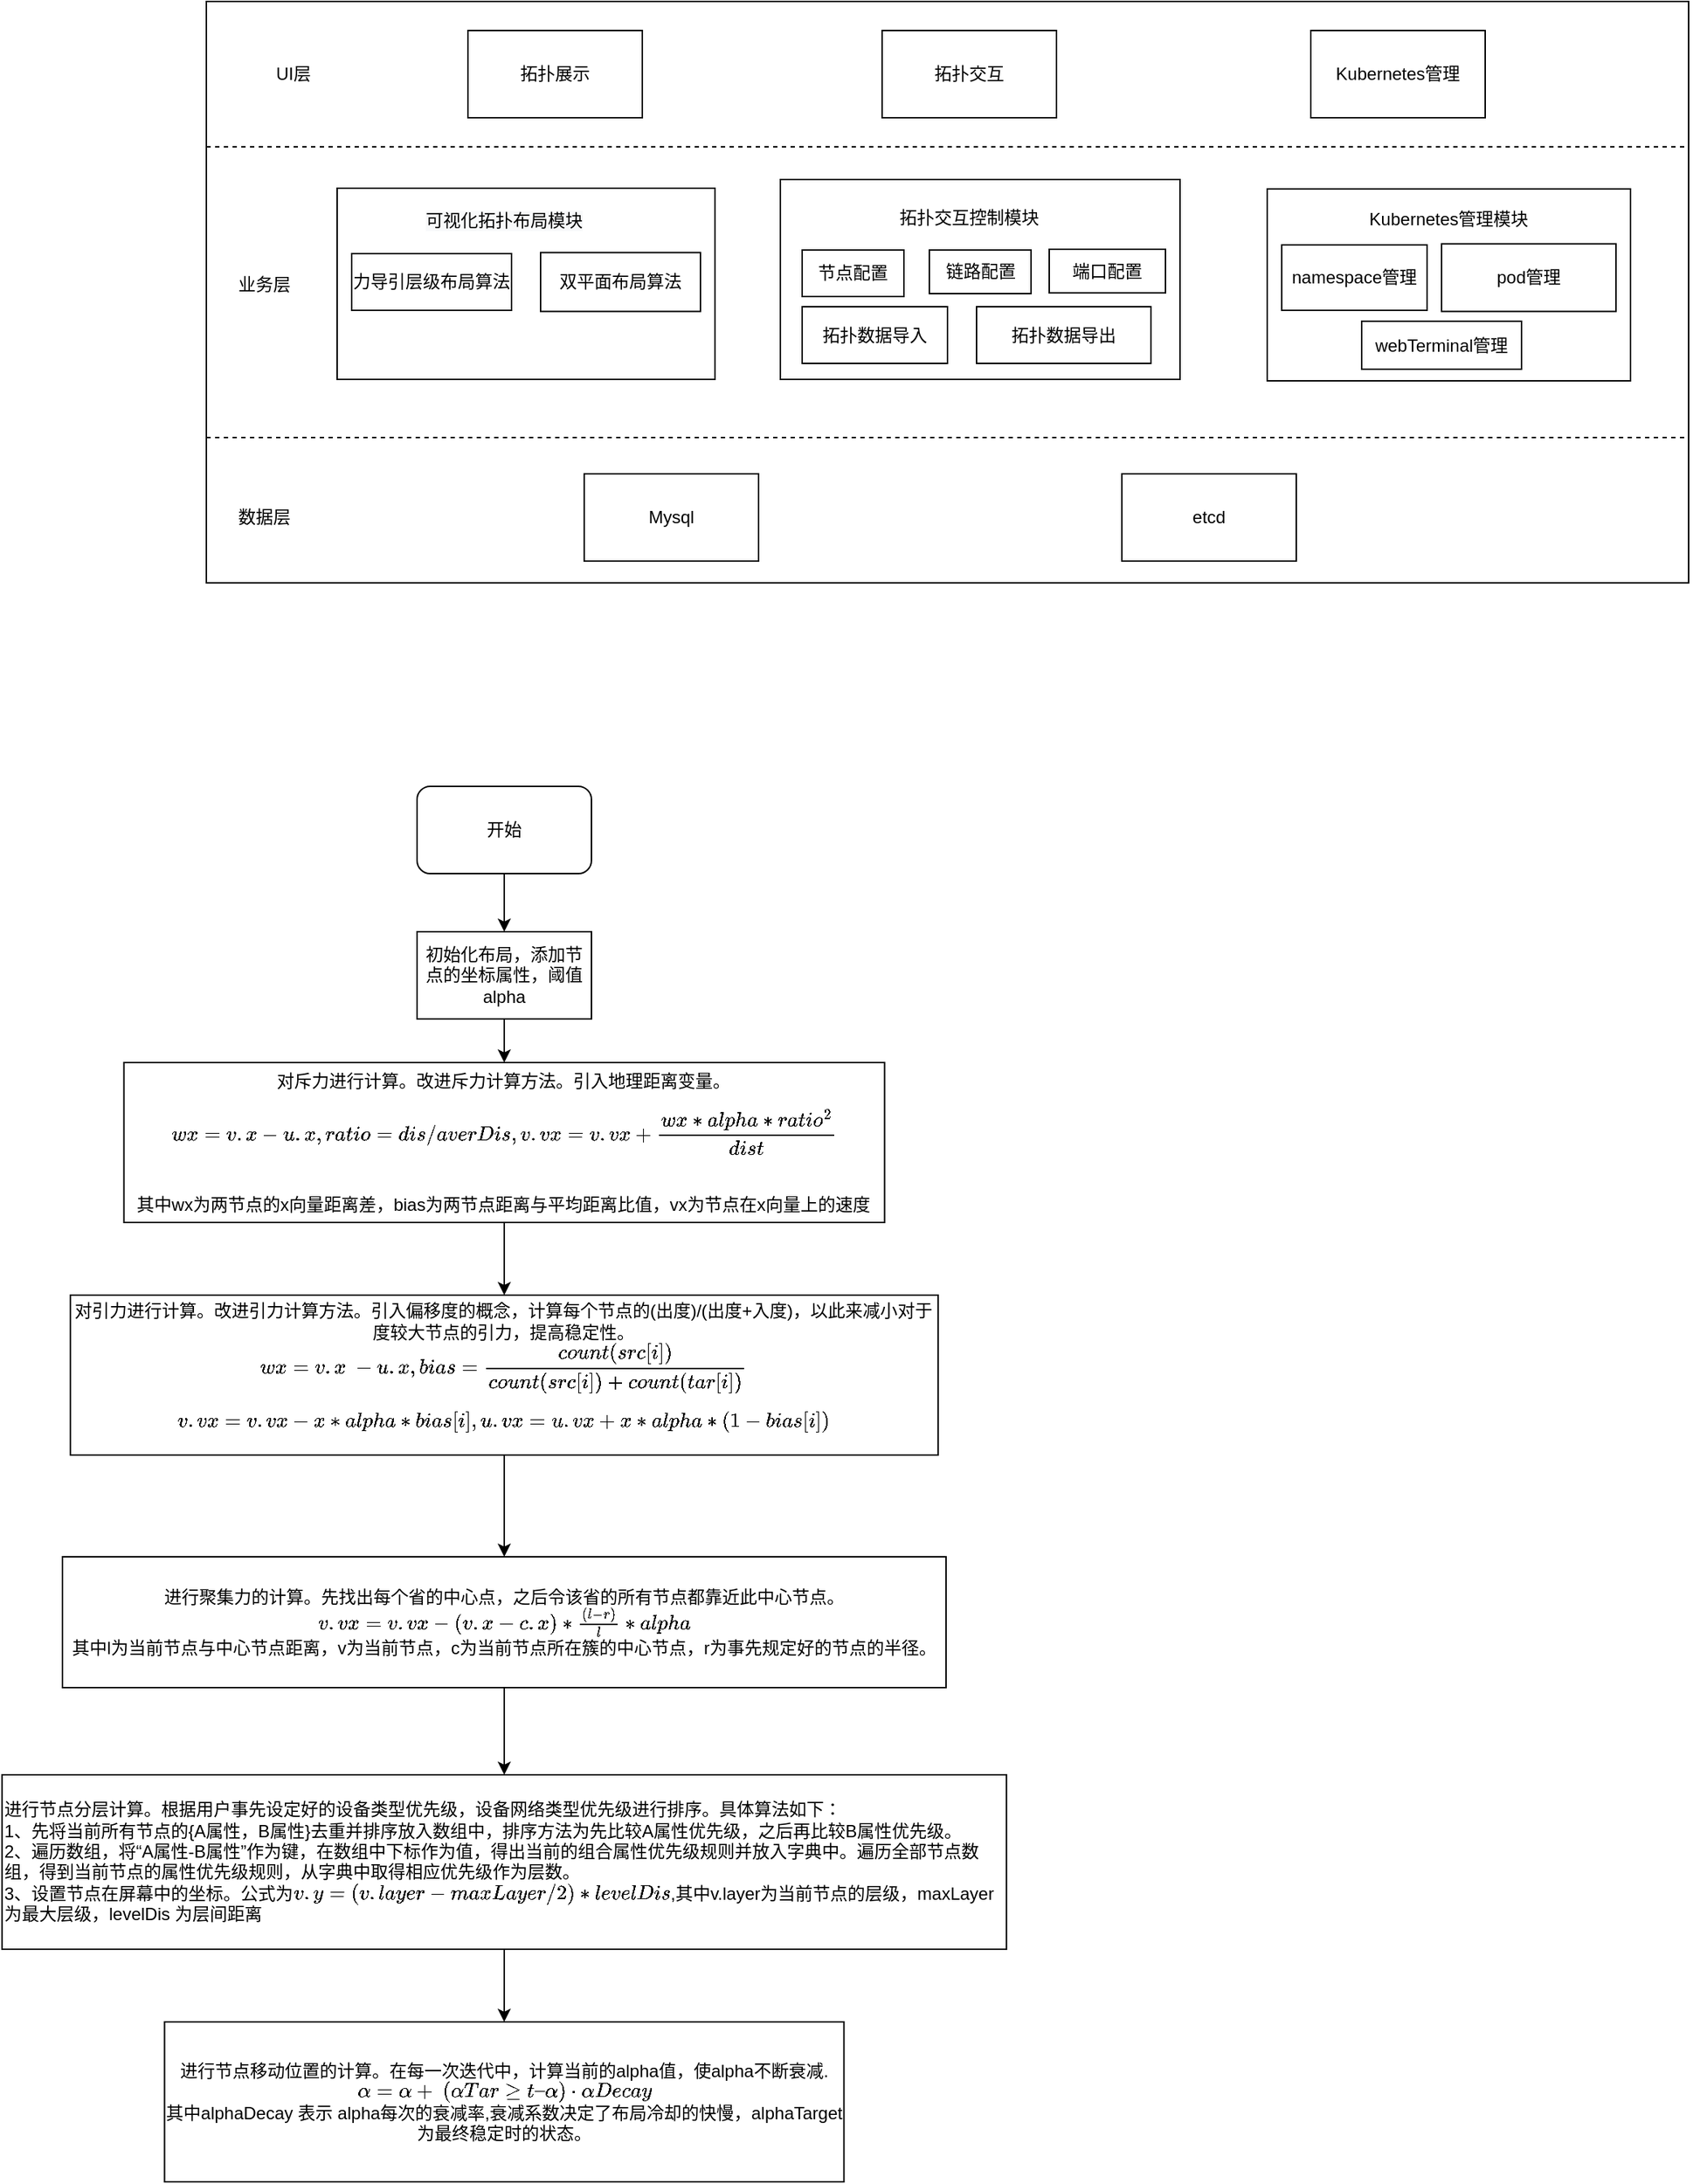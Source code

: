 <mxfile version="20.5.1" type="github">
  <diagram id="r3sxDyT0fpC5JQOG2hrh" name="第 1 页">
    <mxGraphModel dx="1185" dy="628" grid="1" gridSize="10" guides="1" tooltips="1" connect="1" arrows="1" fold="1" page="1" pageScale="1" pageWidth="3000" pageHeight="3000" math="1" shadow="0">
      <root>
        <mxCell id="0" />
        <mxCell id="1" parent="0" />
        <mxCell id="dBfdr0uVigZmpY6Dn77D-5" value="" style="rounded=0;whiteSpace=wrap;html=1;" vertex="1" parent="1">
          <mxGeometry x="270" y="220" width="1020" height="400" as="geometry" />
        </mxCell>
        <mxCell id="dBfdr0uVigZmpY6Dn77D-6" value="" style="endArrow=none;dashed=1;html=1;rounded=0;exitX=0;exitY=0.25;exitDx=0;exitDy=0;entryX=1;entryY=0.25;entryDx=0;entryDy=0;" edge="1" parent="1" source="dBfdr0uVigZmpY6Dn77D-5" target="dBfdr0uVigZmpY6Dn77D-5">
          <mxGeometry width="50" height="50" relative="1" as="geometry">
            <mxPoint x="250" y="300" as="sourcePoint" />
            <mxPoint x="1280" y="280" as="targetPoint" />
          </mxGeometry>
        </mxCell>
        <mxCell id="dBfdr0uVigZmpY6Dn77D-7" value="UI层&lt;br&gt;" style="text;html=1;strokeColor=none;fillColor=none;align=center;verticalAlign=middle;whiteSpace=wrap;rounded=0;" vertex="1" parent="1">
          <mxGeometry x="300" y="255" width="60" height="30" as="geometry" />
        </mxCell>
        <mxCell id="dBfdr0uVigZmpY6Dn77D-8" value="拓扑展示" style="rounded=0;whiteSpace=wrap;html=1;" vertex="1" parent="1">
          <mxGeometry x="450" y="240" width="120" height="60" as="geometry" />
        </mxCell>
        <mxCell id="dBfdr0uVigZmpY6Dn77D-9" value="拓扑交互" style="rounded=0;whiteSpace=wrap;html=1;" vertex="1" parent="1">
          <mxGeometry x="735" y="240" width="120" height="60" as="geometry" />
        </mxCell>
        <mxCell id="dBfdr0uVigZmpY6Dn77D-10" value="Kubernetes管理" style="rounded=0;whiteSpace=wrap;html=1;" vertex="1" parent="1">
          <mxGeometry x="1030" y="240" width="120" height="60" as="geometry" />
        </mxCell>
        <mxCell id="dBfdr0uVigZmpY6Dn77D-11" value="" style="endArrow=none;dashed=1;html=1;rounded=0;exitX=0;exitY=0.25;exitDx=0;exitDy=0;entryX=1;entryY=0.25;entryDx=0;entryDy=0;" edge="1" parent="1">
          <mxGeometry width="50" height="50" relative="1" as="geometry">
            <mxPoint x="270" y="520" as="sourcePoint" />
            <mxPoint x="1290" y="520" as="targetPoint" />
          </mxGeometry>
        </mxCell>
        <mxCell id="dBfdr0uVigZmpY6Dn77D-12" value="业务层" style="text;html=1;strokeColor=none;fillColor=none;align=center;verticalAlign=middle;whiteSpace=wrap;rounded=0;" vertex="1" parent="1">
          <mxGeometry x="280" y="400" width="60" height="30" as="geometry" />
        </mxCell>
        <mxCell id="dBfdr0uVigZmpY6Dn77D-13" value="" style="rounded=0;whiteSpace=wrap;html=1;" vertex="1" parent="1">
          <mxGeometry x="360" y="348.5" width="260" height="131.5" as="geometry" />
        </mxCell>
        <mxCell id="dBfdr0uVigZmpY6Dn77D-15" value="&lt;br&gt;&lt;span style=&quot;color: rgb(0, 0, 0); font-family: Helvetica; font-size: 12px; font-style: normal; font-variant-ligatures: normal; font-variant-caps: normal; font-weight: 400; letter-spacing: normal; orphans: 2; text-align: center; text-indent: 0px; text-transform: none; widows: 2; word-spacing: 0px; -webkit-text-stroke-width: 0px; background-color: rgb(248, 249, 250); text-decoration-thickness: initial; text-decoration-style: initial; text-decoration-color: initial; float: none; display: inline !important;&quot;&gt;可视化拓扑布局模块&lt;/span&gt;&lt;br&gt;" style="text;html=1;strokeColor=none;fillColor=none;align=center;verticalAlign=middle;whiteSpace=wrap;rounded=0;" vertex="1" parent="1">
          <mxGeometry x="420" y="357.5" width="110" height="10" as="geometry" />
        </mxCell>
        <mxCell id="dBfdr0uVigZmpY6Dn77D-16" value="力导引层级布局算法" style="rounded=0;whiteSpace=wrap;html=1;" vertex="1" parent="1">
          <mxGeometry x="370" y="393.5" width="110" height="39" as="geometry" />
        </mxCell>
        <mxCell id="dBfdr0uVigZmpY6Dn77D-17" value="双平面布局算法" style="rounded=0;whiteSpace=wrap;html=1;" vertex="1" parent="1">
          <mxGeometry x="500" y="392.75" width="110" height="40.5" as="geometry" />
        </mxCell>
        <mxCell id="dBfdr0uVigZmpY6Dn77D-20" value="" style="rounded=0;whiteSpace=wrap;html=1;" vertex="1" parent="1">
          <mxGeometry x="665" y="342.5" width="275" height="137.5" as="geometry" />
        </mxCell>
        <mxCell id="dBfdr0uVigZmpY6Dn77D-21" value="拓扑交互控制模块" style="text;html=1;strokeColor=none;fillColor=none;align=center;verticalAlign=middle;whiteSpace=wrap;rounded=0;" vertex="1" parent="1">
          <mxGeometry x="740" y="357.5" width="110" height="22" as="geometry" />
        </mxCell>
        <mxCell id="dBfdr0uVigZmpY6Dn77D-22" value="节点配置" style="rounded=0;whiteSpace=wrap;html=1;" vertex="1" parent="1">
          <mxGeometry x="680" y="391" width="70" height="32" as="geometry" />
        </mxCell>
        <mxCell id="dBfdr0uVigZmpY6Dn77D-23" value="链路配置" style="rounded=0;whiteSpace=wrap;html=1;" vertex="1" parent="1">
          <mxGeometry x="767.5" y="391" width="70" height="30" as="geometry" />
        </mxCell>
        <mxCell id="dBfdr0uVigZmpY6Dn77D-24" value="端口配置" style="rounded=0;whiteSpace=wrap;html=1;" vertex="1" parent="1">
          <mxGeometry x="850" y="390.5" width="80" height="30" as="geometry" />
        </mxCell>
        <mxCell id="dBfdr0uVigZmpY6Dn77D-26" value="拓扑数据导入" style="rounded=0;whiteSpace=wrap;html=1;" vertex="1" parent="1">
          <mxGeometry x="680" y="430" width="100" height="39" as="geometry" />
        </mxCell>
        <mxCell id="dBfdr0uVigZmpY6Dn77D-27" value="拓扑数据导出" style="rounded=0;whiteSpace=wrap;html=1;" vertex="1" parent="1">
          <mxGeometry x="800" y="430" width="120" height="39" as="geometry" />
        </mxCell>
        <mxCell id="dBfdr0uVigZmpY6Dn77D-28" value="" style="rounded=0;whiteSpace=wrap;html=1;" vertex="1" parent="1">
          <mxGeometry x="1000" y="349" width="250" height="132" as="geometry" />
        </mxCell>
        <mxCell id="dBfdr0uVigZmpY6Dn77D-29" value="namespace管理" style="rounded=0;whiteSpace=wrap;html=1;" vertex="1" parent="1">
          <mxGeometry x="1010" y="387.5" width="100" height="45" as="geometry" />
        </mxCell>
        <mxCell id="dBfdr0uVigZmpY6Dn77D-30" value="Kubernetes管理模块" style="text;html=1;strokeColor=none;fillColor=none;align=center;verticalAlign=middle;whiteSpace=wrap;rounded=0;" vertex="1" parent="1">
          <mxGeometry x="1065" y="360.5" width="120" height="19" as="geometry" />
        </mxCell>
        <mxCell id="dBfdr0uVigZmpY6Dn77D-32" value="pod管理" style="rounded=0;whiteSpace=wrap;html=1;" vertex="1" parent="1">
          <mxGeometry x="1120" y="386.75" width="120" height="46.5" as="geometry" />
        </mxCell>
        <mxCell id="dBfdr0uVigZmpY6Dn77D-33" value="数据层" style="text;html=1;strokeColor=none;fillColor=none;align=center;verticalAlign=middle;whiteSpace=wrap;rounded=0;" vertex="1" parent="1">
          <mxGeometry x="280" y="560" width="60" height="30" as="geometry" />
        </mxCell>
        <mxCell id="dBfdr0uVigZmpY6Dn77D-34" value="Mysql" style="rounded=0;whiteSpace=wrap;html=1;" vertex="1" parent="1">
          <mxGeometry x="530" y="545" width="120" height="60" as="geometry" />
        </mxCell>
        <mxCell id="dBfdr0uVigZmpY6Dn77D-35" value="etcd" style="rounded=0;whiteSpace=wrap;html=1;" vertex="1" parent="1">
          <mxGeometry x="900" y="545" width="120" height="60" as="geometry" />
        </mxCell>
        <mxCell id="dBfdr0uVigZmpY6Dn77D-36" value="webTerminal管理" style="rounded=0;whiteSpace=wrap;html=1;" vertex="1" parent="1">
          <mxGeometry x="1065" y="440" width="110" height="33" as="geometry" />
        </mxCell>
        <mxCell id="dBfdr0uVigZmpY6Dn77D-47" value="" style="edgeStyle=orthogonalEdgeStyle;rounded=0;orthogonalLoop=1;jettySize=auto;html=1;" edge="1" parent="1" source="dBfdr0uVigZmpY6Dn77D-37" target="dBfdr0uVigZmpY6Dn77D-46">
          <mxGeometry relative="1" as="geometry" />
        </mxCell>
        <mxCell id="dBfdr0uVigZmpY6Dn77D-37" value="开始" style="rounded=1;whiteSpace=wrap;html=1;" vertex="1" parent="1">
          <mxGeometry x="415" y="760" width="120" height="60" as="geometry" />
        </mxCell>
        <mxCell id="dBfdr0uVigZmpY6Dn77D-49" value="" style="edgeStyle=orthogonalEdgeStyle;rounded=0;orthogonalLoop=1;jettySize=auto;html=1;" edge="1" parent="1" source="dBfdr0uVigZmpY6Dn77D-46" target="dBfdr0uVigZmpY6Dn77D-48">
          <mxGeometry relative="1" as="geometry" />
        </mxCell>
        <mxCell id="dBfdr0uVigZmpY6Dn77D-46" value="初始化布局，添加节点的坐标属性，阈值alpha" style="rounded=0;whiteSpace=wrap;html=1;" vertex="1" parent="1">
          <mxGeometry x="415" y="860" width="120" height="60" as="geometry" />
        </mxCell>
        <mxCell id="dBfdr0uVigZmpY6Dn77D-53" value="" style="edgeStyle=orthogonalEdgeStyle;rounded=0;orthogonalLoop=1;jettySize=auto;html=1;" edge="1" parent="1" source="dBfdr0uVigZmpY6Dn77D-48" target="dBfdr0uVigZmpY6Dn77D-52">
          <mxGeometry relative="1" as="geometry" />
        </mxCell>
        <mxCell id="dBfdr0uVigZmpY6Dn77D-48" value="对斥力进行计算。改进斥力计算方法。引入地理距离变量。&lt;br&gt;$$wx = v.x-u.x,&lt;br&gt;ratio = dis/averDis,&lt;br&gt;&amp;nbsp;v.vx = v.vx+ \frac{wx*alpha*ratio^2}{dist} $$&lt;br&gt;其中wx为两节点的x向量距离差，bias为两节点距离与平均距离比值，vx为节点在x向量上的速度" style="whiteSpace=wrap;html=1;rounded=0;" vertex="1" parent="1">
          <mxGeometry x="213.28" y="950" width="523.44" height="110" as="geometry" />
        </mxCell>
        <mxCell id="dBfdr0uVigZmpY6Dn77D-55" value="" style="edgeStyle=orthogonalEdgeStyle;rounded=0;orthogonalLoop=1;jettySize=auto;html=1;" edge="1" parent="1" source="dBfdr0uVigZmpY6Dn77D-52" target="dBfdr0uVigZmpY6Dn77D-54">
          <mxGeometry relative="1" as="geometry" />
        </mxCell>
        <mxCell id="dBfdr0uVigZmpY6Dn77D-52" value="对引力进行计算。改进引力计算方法。引入偏移度的概念，计算每个节点的(出度)/(出度+入度)，以此来减小对于度较大节点的引力，提高稳定性。&lt;br&gt;`wx = v.x&amp;nbsp; - u.x,bias=\frac{count(src[i])}{count(src[i])+count(tar[i])}`&lt;br&gt;$$v.vx=v.vx-x*alpha*bias[i],u.vx=u.vx+x*alpha*(1-bias[i])&lt;br&gt;$$" style="whiteSpace=wrap;html=1;rounded=0;" vertex="1" parent="1">
          <mxGeometry x="176.42" y="1110" width="597.15" height="110" as="geometry" />
        </mxCell>
        <mxCell id="dBfdr0uVigZmpY6Dn77D-57" value="" style="edgeStyle=orthogonalEdgeStyle;rounded=0;orthogonalLoop=1;jettySize=auto;html=1;" edge="1" parent="1" source="dBfdr0uVigZmpY6Dn77D-54" target="dBfdr0uVigZmpY6Dn77D-56">
          <mxGeometry relative="1" as="geometry" />
        </mxCell>
        <mxCell id="dBfdr0uVigZmpY6Dn77D-54" value="进行聚集力的计算。先找出每个省的中心点，之后令该省的所有节点都靠近此中心节点。&lt;br&gt;\(v.vx = v.vx-(v.x-c.x)*\frac{(l-r)}{l}*alpha&lt;br&gt;\)&lt;br&gt;其中l为当前节点与中心节点距离，v为当前节点，c为当前节点所在簇的中心节点，r为事先规定好的节点的半径。" style="whiteSpace=wrap;html=1;rounded=0;" vertex="1" parent="1">
          <mxGeometry x="170.98" y="1290" width="608.03" height="90" as="geometry" />
        </mxCell>
        <mxCell id="dBfdr0uVigZmpY6Dn77D-59" value="" style="edgeStyle=orthogonalEdgeStyle;rounded=0;orthogonalLoop=1;jettySize=auto;html=1;" edge="1" parent="1" source="dBfdr0uVigZmpY6Dn77D-56" target="dBfdr0uVigZmpY6Dn77D-58">
          <mxGeometry relative="1" as="geometry" />
        </mxCell>
        <mxCell id="dBfdr0uVigZmpY6Dn77D-56" value="进行节点分层计算。根据用户事先设定好的设备类型优先级，设备网络类型优先级进行排序。具体算法如下：&lt;br&gt;1、先将当前所有节点的{A属性，B属性}去重并排序放入数组中，排序方法为先比较A属性优先级，之后再比较B属性优先级。&lt;br&gt;2、遍历数组，将“A属性-B属性”作为键，在数组中下标作为值，得出当前的组合属性优先级规则并放入字典中。遍历全部节点数组，得到当前节点的属性优先级规则，从字典中取得相应优先级作为层数。&lt;br&gt;3、设置节点在屏幕中的坐标。公式为\(v.y= (v.layer-maxLayer/2)*levelDis\),其中v.layer为当前节点的层级，maxLayer为最大层级，levelDis 为层间距离" style="whiteSpace=wrap;html=1;rounded=0;align=left;" vertex="1" parent="1">
          <mxGeometry x="129.39" y="1440" width="691.2" height="120" as="geometry" />
        </mxCell>
        <mxCell id="dBfdr0uVigZmpY6Dn77D-58" value="进行节点移动位置的计算。在每一次迭代中，计算当前的alpha值，使alpha不断衰减.`alpha= alpha+&amp;nbsp; (alphaTarget – alpha)* alphaDecay`&lt;br&gt;其中alphaDecay 表示 alpha每次的衰减率,衰减系数决定了布局冷却的快慢，alphaTarget为最终稳定时的状态。&lt;br&gt;" style="whiteSpace=wrap;html=1;align=center;rounded=0;" vertex="1" parent="1">
          <mxGeometry x="241.23" y="1610" width="467.51" height="110" as="geometry" />
        </mxCell>
      </root>
    </mxGraphModel>
  </diagram>
</mxfile>
